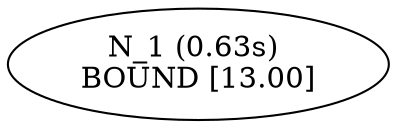 ##Command to get a nice layout: dot -Tpdf thisfile > thisfile.pdf

digraph master_BaP_Tree {
edge[fontname = "Courier", fontsize = 10];
n1 [label="N_1 (0.63s) \nBOUND [13.00]"];
}